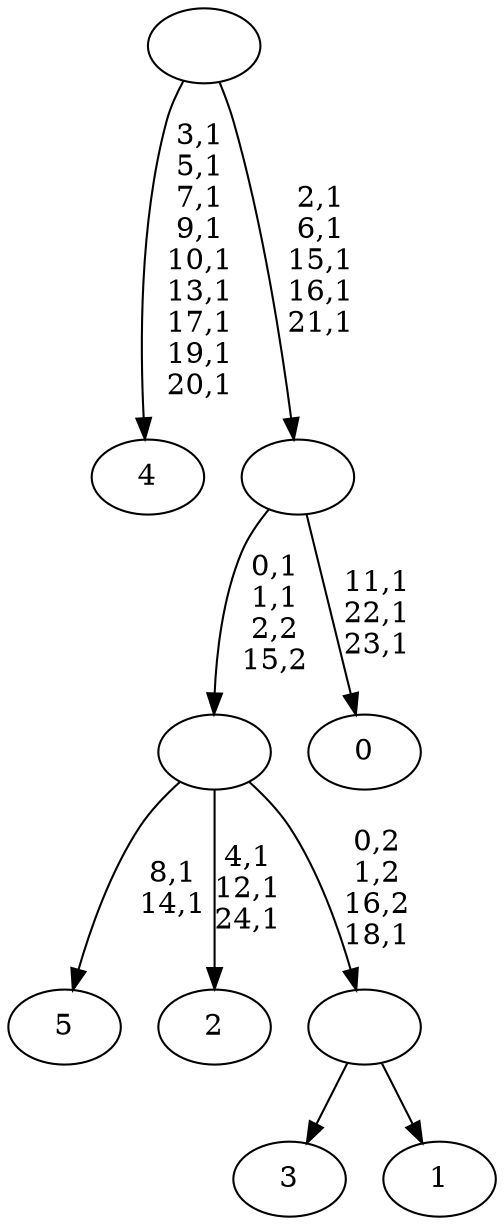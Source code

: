 digraph T {
	31 [label="5"]
	28 [label="4"]
	18 [label="3"]
	17 [label="2"]
	13 [label="1"]
	12 [label=""]
	11 [label=""]
	9 [label="0"]
	5 [label=""]
	0 [label=""]
	12 -> 18 [label=""]
	12 -> 13 [label=""]
	11 -> 17 [label="4,1\n12,1\n24,1"]
	11 -> 31 [label="8,1\n14,1"]
	11 -> 12 [label="0,2\n1,2\n16,2\n18,1"]
	5 -> 9 [label="11,1\n22,1\n23,1"]
	5 -> 11 [label="0,1\n1,1\n2,2\n15,2"]
	0 -> 5 [label="2,1\n6,1\n15,1\n16,1\n21,1"]
	0 -> 28 [label="3,1\n5,1\n7,1\n9,1\n10,1\n13,1\n17,1\n19,1\n20,1"]
}
